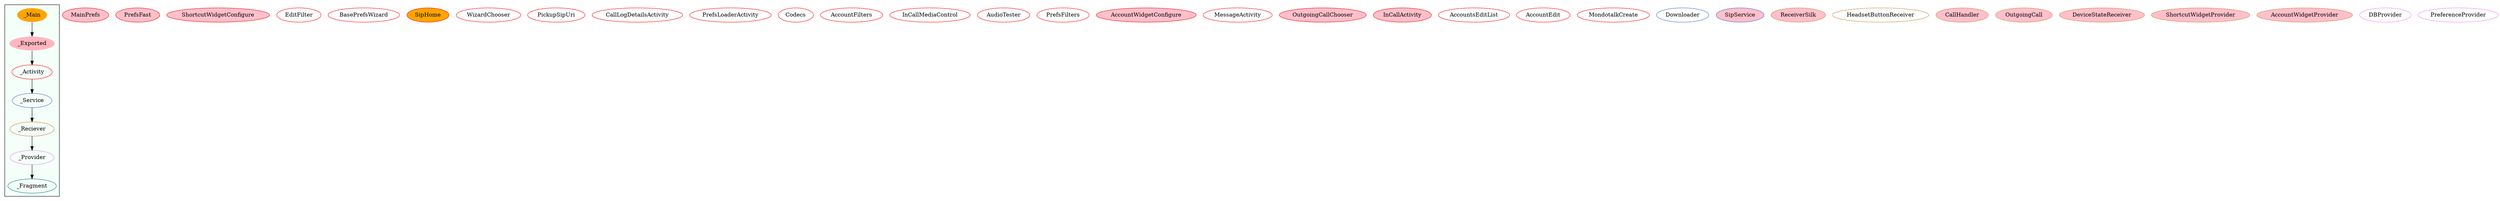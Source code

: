 digraph G {
subgraph cluster_legend{ 
bgcolor=mintcream;
_Activity[color = red];
_Service[color = royalblue];
_Provider[color = violet];
_Reciever[color = peru];
_Fragment[color = teal];
_Main[style=filled, fillcolor=orange, color = mintcream];
_Exported[style=filled, fillcolor=lightpink, color = mintcream];
_Main -> _Exported -> _Activity -> _Service -> _Reciever -> _Provider -> _Fragment; 
}
MainPrefs[style=filled, fillcolor=pink, color = red];
PrefsFast[style=filled, fillcolor=pink, color = red];
ShortcutWidgetConfigure[style=filled, fillcolor=pink, color = red];
EditFilter[color = red];
BasePrefsWizard[color = red];
SipHome[style=filled, fillcolor=orange, color = red];
WizardChooser[color = red];
PickupSipUri[color = red];
CallLogDetailsActivity[color = red];
MainPrefs[style=filled, fillcolor=pink, color = red];
PrefsLoaderActivity[color = red];
Codecs[color = red];
AccountFilters[color = red];
InCallMediaControl[color = red];
AudioTester[color = red];
PrefsFilters[color = red];
AccountWidgetConfigure[style=filled, fillcolor=pink, color = red];
MessageActivity[color = red];
OutgoingCallChooser[style=filled, fillcolor=pink, color = red];
InCallActivity[style=filled, fillcolor=pink, color = red];
AccountsEditList[color = red];
AccountEdit[color = red];
MondotalkCreate[color = red];
Downloader[color = royalblue];
SipService[style=filled, fillcolor=pink, color = royalblue];
ReceiverSilk[style=filled, fillcolor=pink, color = peru];
HeadsetButtonReceiver[color = peru];
CallHandler[style=filled, fillcolor=pink, color = peru];
OutgoingCall[style=filled, fillcolor=pink, color = peru];
DeviceStateReceiver[style=filled, fillcolor=pink, color = peru];
ShortcutWidgetProvider[style=filled, fillcolor=pink, color = peru];
AccountWidgetProvider[style=filled, fillcolor=pink, color = peru];
DBProvider[color = violet];
PreferenceProvider[color = violet];
}
